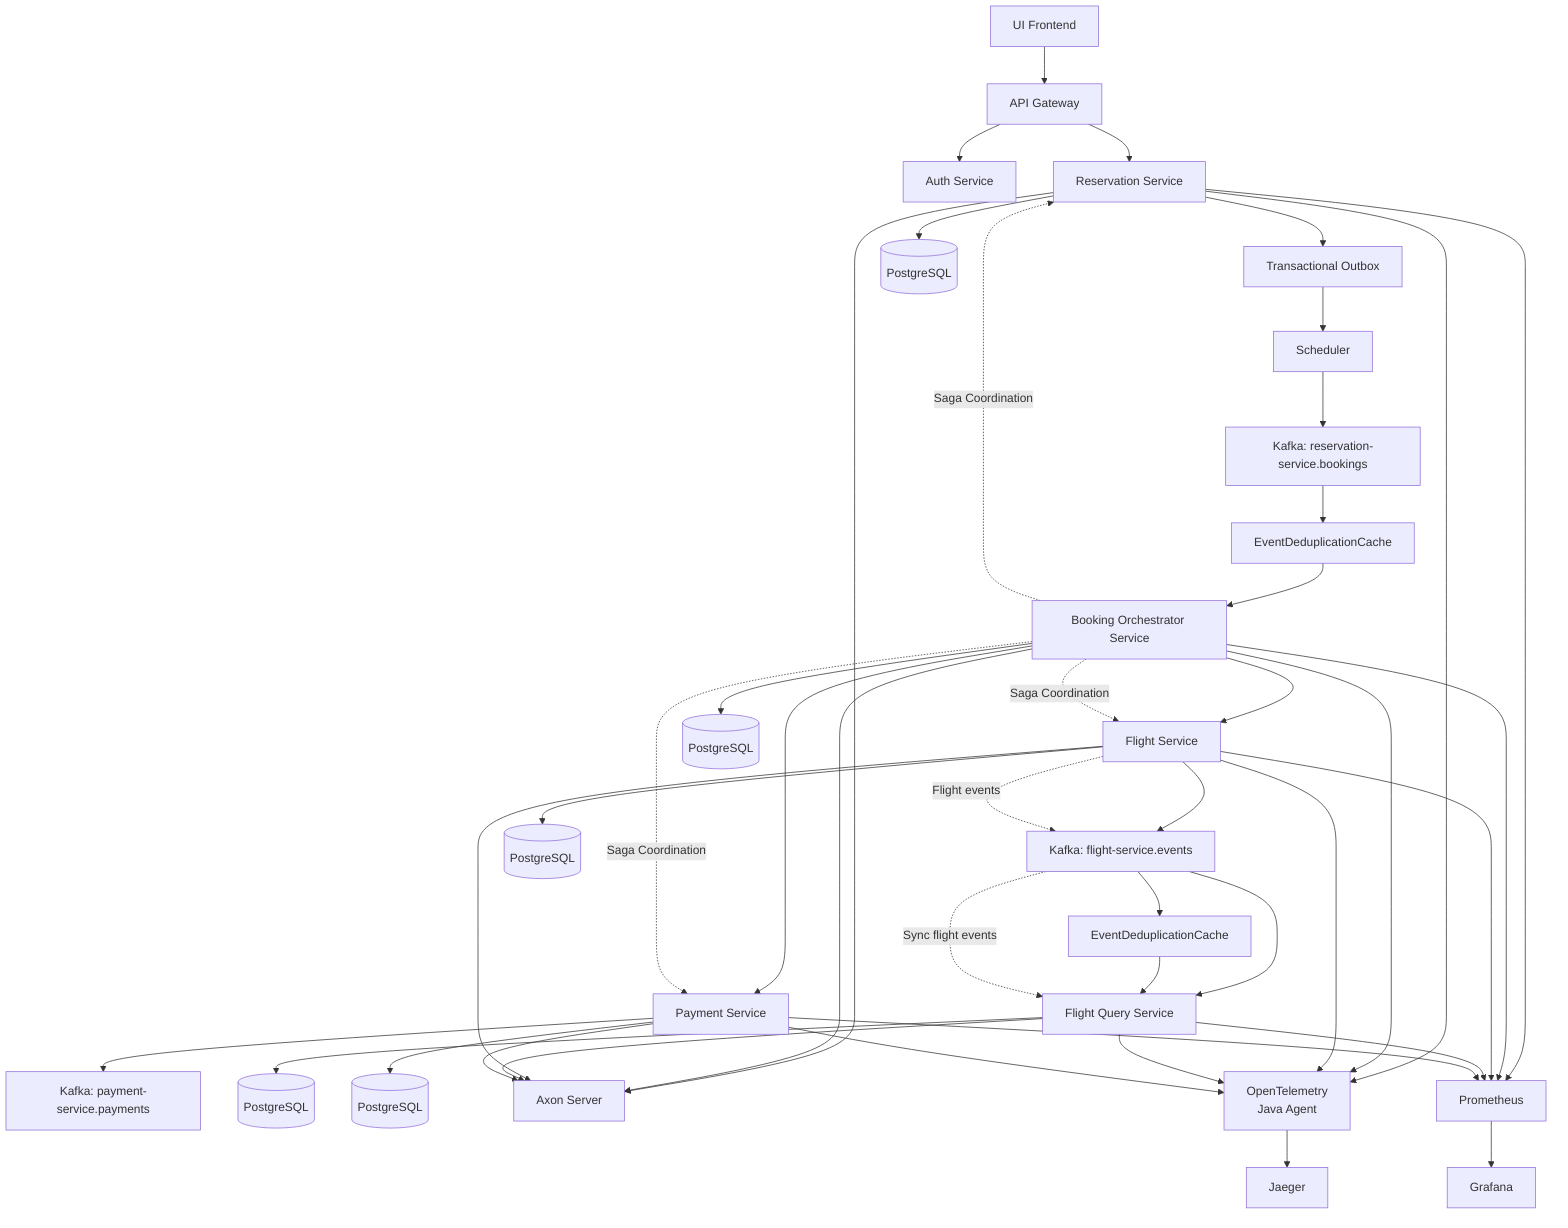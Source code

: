 graph TD
UI[UI Frontend] --> GW[API Gateway]

GW --> AUTH[Auth Service]
GW --> RES[Reservation Service]

RES --> TOB[Transactional Outbox]
TOB --> SCH[Scheduler]
SCH --> KAFKA_RES_TOPIC[Kafka: reservation-service.bookings]

KAFKA_RES_TOPIC --> EDC1[EventDeduplicationCache]
EDC1 --> ORC[Booking Orchestrator Service]

ORC --> FLIGHT[Flight Service]
ORC --> PAY[Payment Service]

FLIGHT --> KAFKA_FLIGHT_TOPIC[Kafka: flight-service.events]
KAFKA_FLIGHT_TOPIC --> FQ[Flight Query Service]

KAFKA_FLIGHT_TOPIC --> EDC2[EventDeduplicationCache]
EDC2 --> FQ

PAY --> KAFKA_PAYMENT_TOPIC[Kafka: payment-service.payments]

%% Databases
RES --> PGRES[(PostgreSQL)]
ORC --> PGBOOK[(PostgreSQL)]
FLIGHT --> PGFLIGHT[(PostgreSQL)]
FQ --> PGQUERY[(PostgreSQL)]
PAY --> PGPAY[(PostgreSQL)]

%% Axon Server
RES --> AXON[Axon Server]
ORC --> AXON
FLIGHT --> AXON
FQ --> AXON
PAY --> AXON

%% Monitoring
RES --> OTEL[OpenTelemetry<br/>Java Agent]
ORC --> OTEL
FLIGHT --> OTEL
FQ --> OTEL
PAY --> OTEL

%% Additional monitoring
RES --> PROM[Prometheus]
ORC --> PROM
FLIGHT --> PROM
FQ --> PROM
PAY --> PROM
PROM --> GRAF[Grafana]

OTEL --> JAEGER[Jaeger]

%% Kafka UI
%%KAFKA_RES_TOPIC     --> KAFDROP[Kafdrop]
%%KAFKA_FLIGHT_TOPIC  --> KAFDROP
%%KAFKA_PAYMENT_TOPIC --> KAFDROP

%% Saga Pattern
ORC -.->|Saga Coordination| FLIGHT
ORC -.->|Saga Coordination| PAY
ORC -.->|Saga Coordination| RES

%% Event Flow
FLIGHT -.->|Flight events| KAFKA_FLIGHT_TOPIC
KAFKA_FLIGHT_TOPIC -.->|Sync flight events| FQ